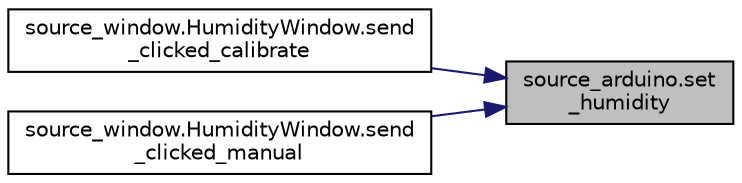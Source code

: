 digraph "source_arduino.set_humidity"
{
 // LATEX_PDF_SIZE
  edge [fontname="Helvetica",fontsize="10",labelfontname="Helvetica",labelfontsize="10"];
  node [fontname="Helvetica",fontsize="10",shape=record];
  rankdir="RL";
  Node1 [label="source_arduino.set\l_humidity",height=0.2,width=0.4,color="black", fillcolor="grey75", style="filled", fontcolor="black",tooltip="Sets the Arduino to Humidity control mode as well as the parameters necessary."];
  Node1 -> Node2 [dir="back",color="midnightblue",fontsize="10",style="solid",fontname="Helvetica"];
  Node2 [label="source_window.HumidityWindow.send\l_clicked_calibrate",height=0.2,width=0.4,color="black", fillcolor="white", style="filled",URL="$classsource__window_1_1_humidity_window.html#a50c63124b35fee2152a1fd53ed1d0723",tooltip="Handler for the Calibrate Send button."];
  Node1 -> Node3 [dir="back",color="midnightblue",fontsize="10",style="solid",fontname="Helvetica"];
  Node3 [label="source_window.HumidityWindow.send\l_clicked_manual",height=0.2,width=0.4,color="black", fillcolor="white", style="filled",URL="$classsource__window_1_1_humidity_window.html#a8eb763fecb6147f2e0b1079cc2e078f0",tooltip="Handler for the Manual Send button."];
}
